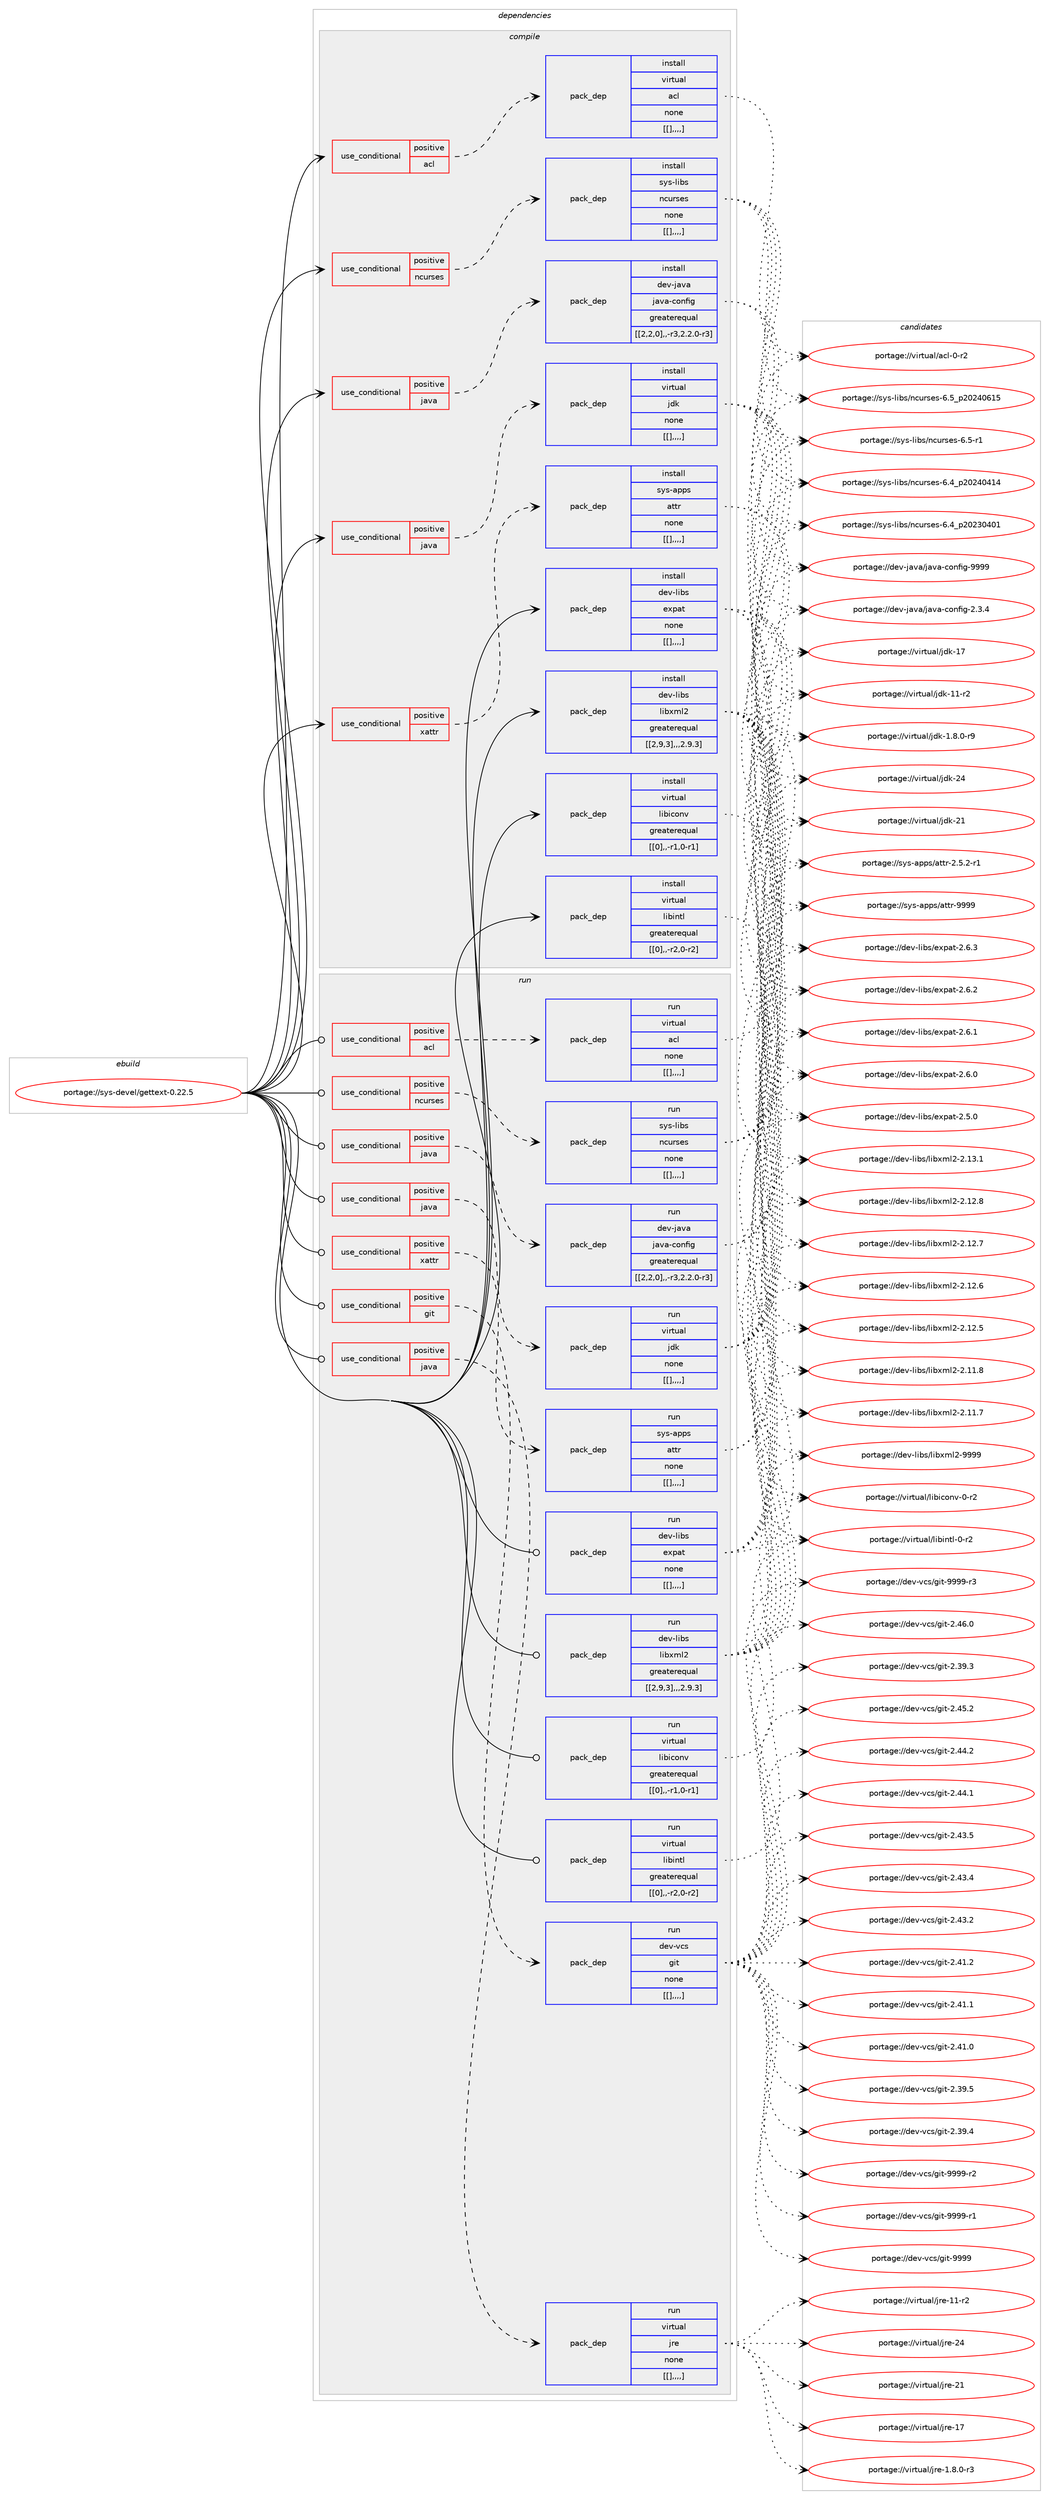 digraph prolog {

# *************
# Graph options
# *************

newrank=true;
concentrate=true;
compound=true;
graph [rankdir=LR,fontname=Helvetica,fontsize=10,ranksep=1.5];#, ranksep=2.5, nodesep=0.2];
edge  [arrowhead=vee];
node  [fontname=Helvetica,fontsize=10];

# **********
# The ebuild
# **********

subgraph cluster_leftcol {
color=gray;
label=<<i>ebuild</i>>;
id [label="portage://sys-devel/gettext-0.22.5", color=red, width=4, href="../sys-devel/gettext-0.22.5.svg"];
}

# ****************
# The dependencies
# ****************

subgraph cluster_midcol {
color=gray;
label=<<i>dependencies</i>>;
subgraph cluster_compile {
fillcolor="#eeeeee";
style=filled;
label=<<i>compile</i>>;
subgraph cond120131 {
dependency452129 [label=<<TABLE BORDER="0" CELLBORDER="1" CELLSPACING="0" CELLPADDING="4"><TR><TD ROWSPAN="3" CELLPADDING="10">use_conditional</TD></TR><TR><TD>positive</TD></TR><TR><TD>acl</TD></TR></TABLE>>, shape=none, color=red];
subgraph pack328917 {
dependency452130 [label=<<TABLE BORDER="0" CELLBORDER="1" CELLSPACING="0" CELLPADDING="4" WIDTH="220"><TR><TD ROWSPAN="6" CELLPADDING="30">pack_dep</TD></TR><TR><TD WIDTH="110">install</TD></TR><TR><TD>virtual</TD></TR><TR><TD>acl</TD></TR><TR><TD>none</TD></TR><TR><TD>[[],,,,]</TD></TR></TABLE>>, shape=none, color=blue];
}
dependency452129:e -> dependency452130:w [weight=20,style="dashed",arrowhead="vee"];
}
id:e -> dependency452129:w [weight=20,style="solid",arrowhead="vee"];
subgraph cond120132 {
dependency452131 [label=<<TABLE BORDER="0" CELLBORDER="1" CELLSPACING="0" CELLPADDING="4"><TR><TD ROWSPAN="3" CELLPADDING="10">use_conditional</TD></TR><TR><TD>positive</TD></TR><TR><TD>java</TD></TR></TABLE>>, shape=none, color=red];
subgraph pack328918 {
dependency452132 [label=<<TABLE BORDER="0" CELLBORDER="1" CELLSPACING="0" CELLPADDING="4" WIDTH="220"><TR><TD ROWSPAN="6" CELLPADDING="30">pack_dep</TD></TR><TR><TD WIDTH="110">install</TD></TR><TR><TD>dev-java</TD></TR><TR><TD>java-config</TD></TR><TR><TD>greaterequal</TD></TR><TR><TD>[[2,2,0],,-r3,2.2.0-r3]</TD></TR></TABLE>>, shape=none, color=blue];
}
dependency452131:e -> dependency452132:w [weight=20,style="dashed",arrowhead="vee"];
}
id:e -> dependency452131:w [weight=20,style="solid",arrowhead="vee"];
subgraph cond120133 {
dependency452133 [label=<<TABLE BORDER="0" CELLBORDER="1" CELLSPACING="0" CELLPADDING="4"><TR><TD ROWSPAN="3" CELLPADDING="10">use_conditional</TD></TR><TR><TD>positive</TD></TR><TR><TD>java</TD></TR></TABLE>>, shape=none, color=red];
subgraph pack328919 {
dependency452134 [label=<<TABLE BORDER="0" CELLBORDER="1" CELLSPACING="0" CELLPADDING="4" WIDTH="220"><TR><TD ROWSPAN="6" CELLPADDING="30">pack_dep</TD></TR><TR><TD WIDTH="110">install</TD></TR><TR><TD>virtual</TD></TR><TR><TD>jdk</TD></TR><TR><TD>none</TD></TR><TR><TD>[[],,,,]</TD></TR></TABLE>>, shape=none, color=blue];
}
dependency452133:e -> dependency452134:w [weight=20,style="dashed",arrowhead="vee"];
}
id:e -> dependency452133:w [weight=20,style="solid",arrowhead="vee"];
subgraph cond120134 {
dependency452135 [label=<<TABLE BORDER="0" CELLBORDER="1" CELLSPACING="0" CELLPADDING="4"><TR><TD ROWSPAN="3" CELLPADDING="10">use_conditional</TD></TR><TR><TD>positive</TD></TR><TR><TD>ncurses</TD></TR></TABLE>>, shape=none, color=red];
subgraph pack328920 {
dependency452136 [label=<<TABLE BORDER="0" CELLBORDER="1" CELLSPACING="0" CELLPADDING="4" WIDTH="220"><TR><TD ROWSPAN="6" CELLPADDING="30">pack_dep</TD></TR><TR><TD WIDTH="110">install</TD></TR><TR><TD>sys-libs</TD></TR><TR><TD>ncurses</TD></TR><TR><TD>none</TD></TR><TR><TD>[[],,,,]</TD></TR></TABLE>>, shape=none, color=blue];
}
dependency452135:e -> dependency452136:w [weight=20,style="dashed",arrowhead="vee"];
}
id:e -> dependency452135:w [weight=20,style="solid",arrowhead="vee"];
subgraph cond120135 {
dependency452137 [label=<<TABLE BORDER="0" CELLBORDER="1" CELLSPACING="0" CELLPADDING="4"><TR><TD ROWSPAN="3" CELLPADDING="10">use_conditional</TD></TR><TR><TD>positive</TD></TR><TR><TD>xattr</TD></TR></TABLE>>, shape=none, color=red];
subgraph pack328921 {
dependency452138 [label=<<TABLE BORDER="0" CELLBORDER="1" CELLSPACING="0" CELLPADDING="4" WIDTH="220"><TR><TD ROWSPAN="6" CELLPADDING="30">pack_dep</TD></TR><TR><TD WIDTH="110">install</TD></TR><TR><TD>sys-apps</TD></TR><TR><TD>attr</TD></TR><TR><TD>none</TD></TR><TR><TD>[[],,,,]</TD></TR></TABLE>>, shape=none, color=blue];
}
dependency452137:e -> dependency452138:w [weight=20,style="dashed",arrowhead="vee"];
}
id:e -> dependency452137:w [weight=20,style="solid",arrowhead="vee"];
subgraph pack328922 {
dependency452139 [label=<<TABLE BORDER="0" CELLBORDER="1" CELLSPACING="0" CELLPADDING="4" WIDTH="220"><TR><TD ROWSPAN="6" CELLPADDING="30">pack_dep</TD></TR><TR><TD WIDTH="110">install</TD></TR><TR><TD>dev-libs</TD></TR><TR><TD>expat</TD></TR><TR><TD>none</TD></TR><TR><TD>[[],,,,]</TD></TR></TABLE>>, shape=none, color=blue];
}
id:e -> dependency452139:w [weight=20,style="solid",arrowhead="vee"];
subgraph pack328923 {
dependency452140 [label=<<TABLE BORDER="0" CELLBORDER="1" CELLSPACING="0" CELLPADDING="4" WIDTH="220"><TR><TD ROWSPAN="6" CELLPADDING="30">pack_dep</TD></TR><TR><TD WIDTH="110">install</TD></TR><TR><TD>dev-libs</TD></TR><TR><TD>libxml2</TD></TR><TR><TD>greaterequal</TD></TR><TR><TD>[[2,9,3],,,2.9.3]</TD></TR></TABLE>>, shape=none, color=blue];
}
id:e -> dependency452140:w [weight=20,style="solid",arrowhead="vee"];
subgraph pack328924 {
dependency452141 [label=<<TABLE BORDER="0" CELLBORDER="1" CELLSPACING="0" CELLPADDING="4" WIDTH="220"><TR><TD ROWSPAN="6" CELLPADDING="30">pack_dep</TD></TR><TR><TD WIDTH="110">install</TD></TR><TR><TD>virtual</TD></TR><TR><TD>libiconv</TD></TR><TR><TD>greaterequal</TD></TR><TR><TD>[[0],,-r1,0-r1]</TD></TR></TABLE>>, shape=none, color=blue];
}
id:e -> dependency452141:w [weight=20,style="solid",arrowhead="vee"];
subgraph pack328925 {
dependency452142 [label=<<TABLE BORDER="0" CELLBORDER="1" CELLSPACING="0" CELLPADDING="4" WIDTH="220"><TR><TD ROWSPAN="6" CELLPADDING="30">pack_dep</TD></TR><TR><TD WIDTH="110">install</TD></TR><TR><TD>virtual</TD></TR><TR><TD>libintl</TD></TR><TR><TD>greaterequal</TD></TR><TR><TD>[[0],,-r2,0-r2]</TD></TR></TABLE>>, shape=none, color=blue];
}
id:e -> dependency452142:w [weight=20,style="solid",arrowhead="vee"];
}
subgraph cluster_compileandrun {
fillcolor="#eeeeee";
style=filled;
label=<<i>compile and run</i>>;
}
subgraph cluster_run {
fillcolor="#eeeeee";
style=filled;
label=<<i>run</i>>;
subgraph cond120136 {
dependency452143 [label=<<TABLE BORDER="0" CELLBORDER="1" CELLSPACING="0" CELLPADDING="4"><TR><TD ROWSPAN="3" CELLPADDING="10">use_conditional</TD></TR><TR><TD>positive</TD></TR><TR><TD>acl</TD></TR></TABLE>>, shape=none, color=red];
subgraph pack328926 {
dependency452144 [label=<<TABLE BORDER="0" CELLBORDER="1" CELLSPACING="0" CELLPADDING="4" WIDTH="220"><TR><TD ROWSPAN="6" CELLPADDING="30">pack_dep</TD></TR><TR><TD WIDTH="110">run</TD></TR><TR><TD>virtual</TD></TR><TR><TD>acl</TD></TR><TR><TD>none</TD></TR><TR><TD>[[],,,,]</TD></TR></TABLE>>, shape=none, color=blue];
}
dependency452143:e -> dependency452144:w [weight=20,style="dashed",arrowhead="vee"];
}
id:e -> dependency452143:w [weight=20,style="solid",arrowhead="odot"];
subgraph cond120137 {
dependency452145 [label=<<TABLE BORDER="0" CELLBORDER="1" CELLSPACING="0" CELLPADDING="4"><TR><TD ROWSPAN="3" CELLPADDING="10">use_conditional</TD></TR><TR><TD>positive</TD></TR><TR><TD>git</TD></TR></TABLE>>, shape=none, color=red];
subgraph pack328927 {
dependency452146 [label=<<TABLE BORDER="0" CELLBORDER="1" CELLSPACING="0" CELLPADDING="4" WIDTH="220"><TR><TD ROWSPAN="6" CELLPADDING="30">pack_dep</TD></TR><TR><TD WIDTH="110">run</TD></TR><TR><TD>dev-vcs</TD></TR><TR><TD>git</TD></TR><TR><TD>none</TD></TR><TR><TD>[[],,,,]</TD></TR></TABLE>>, shape=none, color=blue];
}
dependency452145:e -> dependency452146:w [weight=20,style="dashed",arrowhead="vee"];
}
id:e -> dependency452145:w [weight=20,style="solid",arrowhead="odot"];
subgraph cond120138 {
dependency452147 [label=<<TABLE BORDER="0" CELLBORDER="1" CELLSPACING="0" CELLPADDING="4"><TR><TD ROWSPAN="3" CELLPADDING="10">use_conditional</TD></TR><TR><TD>positive</TD></TR><TR><TD>java</TD></TR></TABLE>>, shape=none, color=red];
subgraph pack328928 {
dependency452148 [label=<<TABLE BORDER="0" CELLBORDER="1" CELLSPACING="0" CELLPADDING="4" WIDTH="220"><TR><TD ROWSPAN="6" CELLPADDING="30">pack_dep</TD></TR><TR><TD WIDTH="110">run</TD></TR><TR><TD>dev-java</TD></TR><TR><TD>java-config</TD></TR><TR><TD>greaterequal</TD></TR><TR><TD>[[2,2,0],,-r3,2.2.0-r3]</TD></TR></TABLE>>, shape=none, color=blue];
}
dependency452147:e -> dependency452148:w [weight=20,style="dashed",arrowhead="vee"];
}
id:e -> dependency452147:w [weight=20,style="solid",arrowhead="odot"];
subgraph cond120139 {
dependency452149 [label=<<TABLE BORDER="0" CELLBORDER="1" CELLSPACING="0" CELLPADDING="4"><TR><TD ROWSPAN="3" CELLPADDING="10">use_conditional</TD></TR><TR><TD>positive</TD></TR><TR><TD>java</TD></TR></TABLE>>, shape=none, color=red];
subgraph pack328929 {
dependency452150 [label=<<TABLE BORDER="0" CELLBORDER="1" CELLSPACING="0" CELLPADDING="4" WIDTH="220"><TR><TD ROWSPAN="6" CELLPADDING="30">pack_dep</TD></TR><TR><TD WIDTH="110">run</TD></TR><TR><TD>virtual</TD></TR><TR><TD>jdk</TD></TR><TR><TD>none</TD></TR><TR><TD>[[],,,,]</TD></TR></TABLE>>, shape=none, color=blue];
}
dependency452149:e -> dependency452150:w [weight=20,style="dashed",arrowhead="vee"];
}
id:e -> dependency452149:w [weight=20,style="solid",arrowhead="odot"];
subgraph cond120140 {
dependency452151 [label=<<TABLE BORDER="0" CELLBORDER="1" CELLSPACING="0" CELLPADDING="4"><TR><TD ROWSPAN="3" CELLPADDING="10">use_conditional</TD></TR><TR><TD>positive</TD></TR><TR><TD>java</TD></TR></TABLE>>, shape=none, color=red];
subgraph pack328930 {
dependency452152 [label=<<TABLE BORDER="0" CELLBORDER="1" CELLSPACING="0" CELLPADDING="4" WIDTH="220"><TR><TD ROWSPAN="6" CELLPADDING="30">pack_dep</TD></TR><TR><TD WIDTH="110">run</TD></TR><TR><TD>virtual</TD></TR><TR><TD>jre</TD></TR><TR><TD>none</TD></TR><TR><TD>[[],,,,]</TD></TR></TABLE>>, shape=none, color=blue];
}
dependency452151:e -> dependency452152:w [weight=20,style="dashed",arrowhead="vee"];
}
id:e -> dependency452151:w [weight=20,style="solid",arrowhead="odot"];
subgraph cond120141 {
dependency452153 [label=<<TABLE BORDER="0" CELLBORDER="1" CELLSPACING="0" CELLPADDING="4"><TR><TD ROWSPAN="3" CELLPADDING="10">use_conditional</TD></TR><TR><TD>positive</TD></TR><TR><TD>ncurses</TD></TR></TABLE>>, shape=none, color=red];
subgraph pack328931 {
dependency452154 [label=<<TABLE BORDER="0" CELLBORDER="1" CELLSPACING="0" CELLPADDING="4" WIDTH="220"><TR><TD ROWSPAN="6" CELLPADDING="30">pack_dep</TD></TR><TR><TD WIDTH="110">run</TD></TR><TR><TD>sys-libs</TD></TR><TR><TD>ncurses</TD></TR><TR><TD>none</TD></TR><TR><TD>[[],,,,]</TD></TR></TABLE>>, shape=none, color=blue];
}
dependency452153:e -> dependency452154:w [weight=20,style="dashed",arrowhead="vee"];
}
id:e -> dependency452153:w [weight=20,style="solid",arrowhead="odot"];
subgraph cond120142 {
dependency452155 [label=<<TABLE BORDER="0" CELLBORDER="1" CELLSPACING="0" CELLPADDING="4"><TR><TD ROWSPAN="3" CELLPADDING="10">use_conditional</TD></TR><TR><TD>positive</TD></TR><TR><TD>xattr</TD></TR></TABLE>>, shape=none, color=red];
subgraph pack328932 {
dependency452156 [label=<<TABLE BORDER="0" CELLBORDER="1" CELLSPACING="0" CELLPADDING="4" WIDTH="220"><TR><TD ROWSPAN="6" CELLPADDING="30">pack_dep</TD></TR><TR><TD WIDTH="110">run</TD></TR><TR><TD>sys-apps</TD></TR><TR><TD>attr</TD></TR><TR><TD>none</TD></TR><TR><TD>[[],,,,]</TD></TR></TABLE>>, shape=none, color=blue];
}
dependency452155:e -> dependency452156:w [weight=20,style="dashed",arrowhead="vee"];
}
id:e -> dependency452155:w [weight=20,style="solid",arrowhead="odot"];
subgraph pack328933 {
dependency452157 [label=<<TABLE BORDER="0" CELLBORDER="1" CELLSPACING="0" CELLPADDING="4" WIDTH="220"><TR><TD ROWSPAN="6" CELLPADDING="30">pack_dep</TD></TR><TR><TD WIDTH="110">run</TD></TR><TR><TD>dev-libs</TD></TR><TR><TD>expat</TD></TR><TR><TD>none</TD></TR><TR><TD>[[],,,,]</TD></TR></TABLE>>, shape=none, color=blue];
}
id:e -> dependency452157:w [weight=20,style="solid",arrowhead="odot"];
subgraph pack328934 {
dependency452158 [label=<<TABLE BORDER="0" CELLBORDER="1" CELLSPACING="0" CELLPADDING="4" WIDTH="220"><TR><TD ROWSPAN="6" CELLPADDING="30">pack_dep</TD></TR><TR><TD WIDTH="110">run</TD></TR><TR><TD>dev-libs</TD></TR><TR><TD>libxml2</TD></TR><TR><TD>greaterequal</TD></TR><TR><TD>[[2,9,3],,,2.9.3]</TD></TR></TABLE>>, shape=none, color=blue];
}
id:e -> dependency452158:w [weight=20,style="solid",arrowhead="odot"];
subgraph pack328935 {
dependency452159 [label=<<TABLE BORDER="0" CELLBORDER="1" CELLSPACING="0" CELLPADDING="4" WIDTH="220"><TR><TD ROWSPAN="6" CELLPADDING="30">pack_dep</TD></TR><TR><TD WIDTH="110">run</TD></TR><TR><TD>virtual</TD></TR><TR><TD>libiconv</TD></TR><TR><TD>greaterequal</TD></TR><TR><TD>[[0],,-r1,0-r1]</TD></TR></TABLE>>, shape=none, color=blue];
}
id:e -> dependency452159:w [weight=20,style="solid",arrowhead="odot"];
subgraph pack328936 {
dependency452160 [label=<<TABLE BORDER="0" CELLBORDER="1" CELLSPACING="0" CELLPADDING="4" WIDTH="220"><TR><TD ROWSPAN="6" CELLPADDING="30">pack_dep</TD></TR><TR><TD WIDTH="110">run</TD></TR><TR><TD>virtual</TD></TR><TR><TD>libintl</TD></TR><TR><TD>greaterequal</TD></TR><TR><TD>[[0],,-r2,0-r2]</TD></TR></TABLE>>, shape=none, color=blue];
}
id:e -> dependency452160:w [weight=20,style="solid",arrowhead="odot"];
}
}

# **************
# The candidates
# **************

subgraph cluster_choices {
rank=same;
color=gray;
label=<<i>candidates</i>>;

subgraph choice328917 {
color=black;
nodesep=1;
choice1181051141161179710847979910845484511450 [label="portage://virtual/acl-0-r2", color=red, width=4,href="../virtual/acl-0-r2.svg"];
dependency452130:e -> choice1181051141161179710847979910845484511450:w [style=dotted,weight="100"];
}
subgraph choice328918 {
color=black;
nodesep=1;
choice10010111845106971189747106971189745991111101021051034557575757 [label="portage://dev-java/java-config-9999", color=red, width=4,href="../dev-java/java-config-9999.svg"];
choice1001011184510697118974710697118974599111110102105103455046514652 [label="portage://dev-java/java-config-2.3.4", color=red, width=4,href="../dev-java/java-config-2.3.4.svg"];
dependency452132:e -> choice10010111845106971189747106971189745991111101021051034557575757:w [style=dotted,weight="100"];
dependency452132:e -> choice1001011184510697118974710697118974599111110102105103455046514652:w [style=dotted,weight="100"];
}
subgraph choice328919 {
color=black;
nodesep=1;
choice1181051141161179710847106100107455052 [label="portage://virtual/jdk-24", color=red, width=4,href="../virtual/jdk-24.svg"];
choice1181051141161179710847106100107455049 [label="portage://virtual/jdk-21", color=red, width=4,href="../virtual/jdk-21.svg"];
choice1181051141161179710847106100107454955 [label="portage://virtual/jdk-17", color=red, width=4,href="../virtual/jdk-17.svg"];
choice11810511411611797108471061001074549494511450 [label="portage://virtual/jdk-11-r2", color=red, width=4,href="../virtual/jdk-11-r2.svg"];
choice11810511411611797108471061001074549465646484511457 [label="portage://virtual/jdk-1.8.0-r9", color=red, width=4,href="../virtual/jdk-1.8.0-r9.svg"];
dependency452134:e -> choice1181051141161179710847106100107455052:w [style=dotted,weight="100"];
dependency452134:e -> choice1181051141161179710847106100107455049:w [style=dotted,weight="100"];
dependency452134:e -> choice1181051141161179710847106100107454955:w [style=dotted,weight="100"];
dependency452134:e -> choice11810511411611797108471061001074549494511450:w [style=dotted,weight="100"];
dependency452134:e -> choice11810511411611797108471061001074549465646484511457:w [style=dotted,weight="100"];
}
subgraph choice328920 {
color=black;
nodesep=1;
choice1151211154510810598115471109911711411510111545544653951125048505248544953 [label="portage://sys-libs/ncurses-6.5_p20240615", color=red, width=4,href="../sys-libs/ncurses-6.5_p20240615.svg"];
choice11512111545108105981154711099117114115101115455446534511449 [label="portage://sys-libs/ncurses-6.5-r1", color=red, width=4,href="../sys-libs/ncurses-6.5-r1.svg"];
choice1151211154510810598115471109911711411510111545544652951125048505248524952 [label="portage://sys-libs/ncurses-6.4_p20240414", color=red, width=4,href="../sys-libs/ncurses-6.4_p20240414.svg"];
choice1151211154510810598115471109911711411510111545544652951125048505148524849 [label="portage://sys-libs/ncurses-6.4_p20230401", color=red, width=4,href="../sys-libs/ncurses-6.4_p20230401.svg"];
dependency452136:e -> choice1151211154510810598115471109911711411510111545544653951125048505248544953:w [style=dotted,weight="100"];
dependency452136:e -> choice11512111545108105981154711099117114115101115455446534511449:w [style=dotted,weight="100"];
dependency452136:e -> choice1151211154510810598115471109911711411510111545544652951125048505248524952:w [style=dotted,weight="100"];
dependency452136:e -> choice1151211154510810598115471109911711411510111545544652951125048505148524849:w [style=dotted,weight="100"];
}
subgraph choice328921 {
color=black;
nodesep=1;
choice115121115459711211211547971161161144557575757 [label="portage://sys-apps/attr-9999", color=red, width=4,href="../sys-apps/attr-9999.svg"];
choice115121115459711211211547971161161144550465346504511449 [label="portage://sys-apps/attr-2.5.2-r1", color=red, width=4,href="../sys-apps/attr-2.5.2-r1.svg"];
dependency452138:e -> choice115121115459711211211547971161161144557575757:w [style=dotted,weight="100"];
dependency452138:e -> choice115121115459711211211547971161161144550465346504511449:w [style=dotted,weight="100"];
}
subgraph choice328922 {
color=black;
nodesep=1;
choice10010111845108105981154710112011297116455046544651 [label="portage://dev-libs/expat-2.6.3", color=red, width=4,href="../dev-libs/expat-2.6.3.svg"];
choice10010111845108105981154710112011297116455046544650 [label="portage://dev-libs/expat-2.6.2", color=red, width=4,href="../dev-libs/expat-2.6.2.svg"];
choice10010111845108105981154710112011297116455046544649 [label="portage://dev-libs/expat-2.6.1", color=red, width=4,href="../dev-libs/expat-2.6.1.svg"];
choice10010111845108105981154710112011297116455046544648 [label="portage://dev-libs/expat-2.6.0", color=red, width=4,href="../dev-libs/expat-2.6.0.svg"];
choice10010111845108105981154710112011297116455046534648 [label="portage://dev-libs/expat-2.5.0", color=red, width=4,href="../dev-libs/expat-2.5.0.svg"];
dependency452139:e -> choice10010111845108105981154710112011297116455046544651:w [style=dotted,weight="100"];
dependency452139:e -> choice10010111845108105981154710112011297116455046544650:w [style=dotted,weight="100"];
dependency452139:e -> choice10010111845108105981154710112011297116455046544649:w [style=dotted,weight="100"];
dependency452139:e -> choice10010111845108105981154710112011297116455046544648:w [style=dotted,weight="100"];
dependency452139:e -> choice10010111845108105981154710112011297116455046534648:w [style=dotted,weight="100"];
}
subgraph choice328923 {
color=black;
nodesep=1;
choice10010111845108105981154710810598120109108504557575757 [label="portage://dev-libs/libxml2-9999", color=red, width=4,href="../dev-libs/libxml2-9999.svg"];
choice100101118451081059811547108105981201091085045504649514649 [label="portage://dev-libs/libxml2-2.13.1", color=red, width=4,href="../dev-libs/libxml2-2.13.1.svg"];
choice100101118451081059811547108105981201091085045504649504656 [label="portage://dev-libs/libxml2-2.12.8", color=red, width=4,href="../dev-libs/libxml2-2.12.8.svg"];
choice100101118451081059811547108105981201091085045504649504655 [label="portage://dev-libs/libxml2-2.12.7", color=red, width=4,href="../dev-libs/libxml2-2.12.7.svg"];
choice100101118451081059811547108105981201091085045504649504654 [label="portage://dev-libs/libxml2-2.12.6", color=red, width=4,href="../dev-libs/libxml2-2.12.6.svg"];
choice100101118451081059811547108105981201091085045504649504653 [label="portage://dev-libs/libxml2-2.12.5", color=red, width=4,href="../dev-libs/libxml2-2.12.5.svg"];
choice100101118451081059811547108105981201091085045504649494656 [label="portage://dev-libs/libxml2-2.11.8", color=red, width=4,href="../dev-libs/libxml2-2.11.8.svg"];
choice100101118451081059811547108105981201091085045504649494655 [label="portage://dev-libs/libxml2-2.11.7", color=red, width=4,href="../dev-libs/libxml2-2.11.7.svg"];
dependency452140:e -> choice10010111845108105981154710810598120109108504557575757:w [style=dotted,weight="100"];
dependency452140:e -> choice100101118451081059811547108105981201091085045504649514649:w [style=dotted,weight="100"];
dependency452140:e -> choice100101118451081059811547108105981201091085045504649504656:w [style=dotted,weight="100"];
dependency452140:e -> choice100101118451081059811547108105981201091085045504649504655:w [style=dotted,weight="100"];
dependency452140:e -> choice100101118451081059811547108105981201091085045504649504654:w [style=dotted,weight="100"];
dependency452140:e -> choice100101118451081059811547108105981201091085045504649504653:w [style=dotted,weight="100"];
dependency452140:e -> choice100101118451081059811547108105981201091085045504649494656:w [style=dotted,weight="100"];
dependency452140:e -> choice100101118451081059811547108105981201091085045504649494655:w [style=dotted,weight="100"];
}
subgraph choice328924 {
color=black;
nodesep=1;
choice1181051141161179710847108105981059911111011845484511450 [label="portage://virtual/libiconv-0-r2", color=red, width=4,href="../virtual/libiconv-0-r2.svg"];
dependency452141:e -> choice1181051141161179710847108105981059911111011845484511450:w [style=dotted,weight="100"];
}
subgraph choice328925 {
color=black;
nodesep=1;
choice11810511411611797108471081059810511011610845484511450 [label="portage://virtual/libintl-0-r2", color=red, width=4,href="../virtual/libintl-0-r2.svg"];
dependency452142:e -> choice11810511411611797108471081059810511011610845484511450:w [style=dotted,weight="100"];
}
subgraph choice328926 {
color=black;
nodesep=1;
choice1181051141161179710847979910845484511450 [label="portage://virtual/acl-0-r2", color=red, width=4,href="../virtual/acl-0-r2.svg"];
dependency452144:e -> choice1181051141161179710847979910845484511450:w [style=dotted,weight="100"];
}
subgraph choice328927 {
color=black;
nodesep=1;
choice10010111845118991154710310511645575757574511451 [label="portage://dev-vcs/git-9999-r3", color=red, width=4,href="../dev-vcs/git-9999-r3.svg"];
choice10010111845118991154710310511645575757574511450 [label="portage://dev-vcs/git-9999-r2", color=red, width=4,href="../dev-vcs/git-9999-r2.svg"];
choice10010111845118991154710310511645575757574511449 [label="portage://dev-vcs/git-9999-r1", color=red, width=4,href="../dev-vcs/git-9999-r1.svg"];
choice1001011184511899115471031051164557575757 [label="portage://dev-vcs/git-9999", color=red, width=4,href="../dev-vcs/git-9999.svg"];
choice10010111845118991154710310511645504652544648 [label="portage://dev-vcs/git-2.46.0", color=red, width=4,href="../dev-vcs/git-2.46.0.svg"];
choice10010111845118991154710310511645504652534650 [label="portage://dev-vcs/git-2.45.2", color=red, width=4,href="../dev-vcs/git-2.45.2.svg"];
choice10010111845118991154710310511645504652524650 [label="portage://dev-vcs/git-2.44.2", color=red, width=4,href="../dev-vcs/git-2.44.2.svg"];
choice10010111845118991154710310511645504652524649 [label="portage://dev-vcs/git-2.44.1", color=red, width=4,href="../dev-vcs/git-2.44.1.svg"];
choice10010111845118991154710310511645504652514653 [label="portage://dev-vcs/git-2.43.5", color=red, width=4,href="../dev-vcs/git-2.43.5.svg"];
choice10010111845118991154710310511645504652514652 [label="portage://dev-vcs/git-2.43.4", color=red, width=4,href="../dev-vcs/git-2.43.4.svg"];
choice10010111845118991154710310511645504652514650 [label="portage://dev-vcs/git-2.43.2", color=red, width=4,href="../dev-vcs/git-2.43.2.svg"];
choice10010111845118991154710310511645504652494650 [label="portage://dev-vcs/git-2.41.2", color=red, width=4,href="../dev-vcs/git-2.41.2.svg"];
choice10010111845118991154710310511645504652494649 [label="portage://dev-vcs/git-2.41.1", color=red, width=4,href="../dev-vcs/git-2.41.1.svg"];
choice10010111845118991154710310511645504652494648 [label="portage://dev-vcs/git-2.41.0", color=red, width=4,href="../dev-vcs/git-2.41.0.svg"];
choice10010111845118991154710310511645504651574653 [label="portage://dev-vcs/git-2.39.5", color=red, width=4,href="../dev-vcs/git-2.39.5.svg"];
choice10010111845118991154710310511645504651574652 [label="portage://dev-vcs/git-2.39.4", color=red, width=4,href="../dev-vcs/git-2.39.4.svg"];
choice10010111845118991154710310511645504651574651 [label="portage://dev-vcs/git-2.39.3", color=red, width=4,href="../dev-vcs/git-2.39.3.svg"];
dependency452146:e -> choice10010111845118991154710310511645575757574511451:w [style=dotted,weight="100"];
dependency452146:e -> choice10010111845118991154710310511645575757574511450:w [style=dotted,weight="100"];
dependency452146:e -> choice10010111845118991154710310511645575757574511449:w [style=dotted,weight="100"];
dependency452146:e -> choice1001011184511899115471031051164557575757:w [style=dotted,weight="100"];
dependency452146:e -> choice10010111845118991154710310511645504652544648:w [style=dotted,weight="100"];
dependency452146:e -> choice10010111845118991154710310511645504652534650:w [style=dotted,weight="100"];
dependency452146:e -> choice10010111845118991154710310511645504652524650:w [style=dotted,weight="100"];
dependency452146:e -> choice10010111845118991154710310511645504652524649:w [style=dotted,weight="100"];
dependency452146:e -> choice10010111845118991154710310511645504652514653:w [style=dotted,weight="100"];
dependency452146:e -> choice10010111845118991154710310511645504652514652:w [style=dotted,weight="100"];
dependency452146:e -> choice10010111845118991154710310511645504652514650:w [style=dotted,weight="100"];
dependency452146:e -> choice10010111845118991154710310511645504652494650:w [style=dotted,weight="100"];
dependency452146:e -> choice10010111845118991154710310511645504652494649:w [style=dotted,weight="100"];
dependency452146:e -> choice10010111845118991154710310511645504652494648:w [style=dotted,weight="100"];
dependency452146:e -> choice10010111845118991154710310511645504651574653:w [style=dotted,weight="100"];
dependency452146:e -> choice10010111845118991154710310511645504651574652:w [style=dotted,weight="100"];
dependency452146:e -> choice10010111845118991154710310511645504651574651:w [style=dotted,weight="100"];
}
subgraph choice328928 {
color=black;
nodesep=1;
choice10010111845106971189747106971189745991111101021051034557575757 [label="portage://dev-java/java-config-9999", color=red, width=4,href="../dev-java/java-config-9999.svg"];
choice1001011184510697118974710697118974599111110102105103455046514652 [label="portage://dev-java/java-config-2.3.4", color=red, width=4,href="../dev-java/java-config-2.3.4.svg"];
dependency452148:e -> choice10010111845106971189747106971189745991111101021051034557575757:w [style=dotted,weight="100"];
dependency452148:e -> choice1001011184510697118974710697118974599111110102105103455046514652:w [style=dotted,weight="100"];
}
subgraph choice328929 {
color=black;
nodesep=1;
choice1181051141161179710847106100107455052 [label="portage://virtual/jdk-24", color=red, width=4,href="../virtual/jdk-24.svg"];
choice1181051141161179710847106100107455049 [label="portage://virtual/jdk-21", color=red, width=4,href="../virtual/jdk-21.svg"];
choice1181051141161179710847106100107454955 [label="portage://virtual/jdk-17", color=red, width=4,href="../virtual/jdk-17.svg"];
choice11810511411611797108471061001074549494511450 [label="portage://virtual/jdk-11-r2", color=red, width=4,href="../virtual/jdk-11-r2.svg"];
choice11810511411611797108471061001074549465646484511457 [label="portage://virtual/jdk-1.8.0-r9", color=red, width=4,href="../virtual/jdk-1.8.0-r9.svg"];
dependency452150:e -> choice1181051141161179710847106100107455052:w [style=dotted,weight="100"];
dependency452150:e -> choice1181051141161179710847106100107455049:w [style=dotted,weight="100"];
dependency452150:e -> choice1181051141161179710847106100107454955:w [style=dotted,weight="100"];
dependency452150:e -> choice11810511411611797108471061001074549494511450:w [style=dotted,weight="100"];
dependency452150:e -> choice11810511411611797108471061001074549465646484511457:w [style=dotted,weight="100"];
}
subgraph choice328930 {
color=black;
nodesep=1;
choice1181051141161179710847106114101455052 [label="portage://virtual/jre-24", color=red, width=4,href="../virtual/jre-24.svg"];
choice1181051141161179710847106114101455049 [label="portage://virtual/jre-21", color=red, width=4,href="../virtual/jre-21.svg"];
choice1181051141161179710847106114101454955 [label="portage://virtual/jre-17", color=red, width=4,href="../virtual/jre-17.svg"];
choice11810511411611797108471061141014549494511450 [label="portage://virtual/jre-11-r2", color=red, width=4,href="../virtual/jre-11-r2.svg"];
choice11810511411611797108471061141014549465646484511451 [label="portage://virtual/jre-1.8.0-r3", color=red, width=4,href="../virtual/jre-1.8.0-r3.svg"];
dependency452152:e -> choice1181051141161179710847106114101455052:w [style=dotted,weight="100"];
dependency452152:e -> choice1181051141161179710847106114101455049:w [style=dotted,weight="100"];
dependency452152:e -> choice1181051141161179710847106114101454955:w [style=dotted,weight="100"];
dependency452152:e -> choice11810511411611797108471061141014549494511450:w [style=dotted,weight="100"];
dependency452152:e -> choice11810511411611797108471061141014549465646484511451:w [style=dotted,weight="100"];
}
subgraph choice328931 {
color=black;
nodesep=1;
choice1151211154510810598115471109911711411510111545544653951125048505248544953 [label="portage://sys-libs/ncurses-6.5_p20240615", color=red, width=4,href="../sys-libs/ncurses-6.5_p20240615.svg"];
choice11512111545108105981154711099117114115101115455446534511449 [label="portage://sys-libs/ncurses-6.5-r1", color=red, width=4,href="../sys-libs/ncurses-6.5-r1.svg"];
choice1151211154510810598115471109911711411510111545544652951125048505248524952 [label="portage://sys-libs/ncurses-6.4_p20240414", color=red, width=4,href="../sys-libs/ncurses-6.4_p20240414.svg"];
choice1151211154510810598115471109911711411510111545544652951125048505148524849 [label="portage://sys-libs/ncurses-6.4_p20230401", color=red, width=4,href="../sys-libs/ncurses-6.4_p20230401.svg"];
dependency452154:e -> choice1151211154510810598115471109911711411510111545544653951125048505248544953:w [style=dotted,weight="100"];
dependency452154:e -> choice11512111545108105981154711099117114115101115455446534511449:w [style=dotted,weight="100"];
dependency452154:e -> choice1151211154510810598115471109911711411510111545544652951125048505248524952:w [style=dotted,weight="100"];
dependency452154:e -> choice1151211154510810598115471109911711411510111545544652951125048505148524849:w [style=dotted,weight="100"];
}
subgraph choice328932 {
color=black;
nodesep=1;
choice115121115459711211211547971161161144557575757 [label="portage://sys-apps/attr-9999", color=red, width=4,href="../sys-apps/attr-9999.svg"];
choice115121115459711211211547971161161144550465346504511449 [label="portage://sys-apps/attr-2.5.2-r1", color=red, width=4,href="../sys-apps/attr-2.5.2-r1.svg"];
dependency452156:e -> choice115121115459711211211547971161161144557575757:w [style=dotted,weight="100"];
dependency452156:e -> choice115121115459711211211547971161161144550465346504511449:w [style=dotted,weight="100"];
}
subgraph choice328933 {
color=black;
nodesep=1;
choice10010111845108105981154710112011297116455046544651 [label="portage://dev-libs/expat-2.6.3", color=red, width=4,href="../dev-libs/expat-2.6.3.svg"];
choice10010111845108105981154710112011297116455046544650 [label="portage://dev-libs/expat-2.6.2", color=red, width=4,href="../dev-libs/expat-2.6.2.svg"];
choice10010111845108105981154710112011297116455046544649 [label="portage://dev-libs/expat-2.6.1", color=red, width=4,href="../dev-libs/expat-2.6.1.svg"];
choice10010111845108105981154710112011297116455046544648 [label="portage://dev-libs/expat-2.6.0", color=red, width=4,href="../dev-libs/expat-2.6.0.svg"];
choice10010111845108105981154710112011297116455046534648 [label="portage://dev-libs/expat-2.5.0", color=red, width=4,href="../dev-libs/expat-2.5.0.svg"];
dependency452157:e -> choice10010111845108105981154710112011297116455046544651:w [style=dotted,weight="100"];
dependency452157:e -> choice10010111845108105981154710112011297116455046544650:w [style=dotted,weight="100"];
dependency452157:e -> choice10010111845108105981154710112011297116455046544649:w [style=dotted,weight="100"];
dependency452157:e -> choice10010111845108105981154710112011297116455046544648:w [style=dotted,weight="100"];
dependency452157:e -> choice10010111845108105981154710112011297116455046534648:w [style=dotted,weight="100"];
}
subgraph choice328934 {
color=black;
nodesep=1;
choice10010111845108105981154710810598120109108504557575757 [label="portage://dev-libs/libxml2-9999", color=red, width=4,href="../dev-libs/libxml2-9999.svg"];
choice100101118451081059811547108105981201091085045504649514649 [label="portage://dev-libs/libxml2-2.13.1", color=red, width=4,href="../dev-libs/libxml2-2.13.1.svg"];
choice100101118451081059811547108105981201091085045504649504656 [label="portage://dev-libs/libxml2-2.12.8", color=red, width=4,href="../dev-libs/libxml2-2.12.8.svg"];
choice100101118451081059811547108105981201091085045504649504655 [label="portage://dev-libs/libxml2-2.12.7", color=red, width=4,href="../dev-libs/libxml2-2.12.7.svg"];
choice100101118451081059811547108105981201091085045504649504654 [label="portage://dev-libs/libxml2-2.12.6", color=red, width=4,href="../dev-libs/libxml2-2.12.6.svg"];
choice100101118451081059811547108105981201091085045504649504653 [label="portage://dev-libs/libxml2-2.12.5", color=red, width=4,href="../dev-libs/libxml2-2.12.5.svg"];
choice100101118451081059811547108105981201091085045504649494656 [label="portage://dev-libs/libxml2-2.11.8", color=red, width=4,href="../dev-libs/libxml2-2.11.8.svg"];
choice100101118451081059811547108105981201091085045504649494655 [label="portage://dev-libs/libxml2-2.11.7", color=red, width=4,href="../dev-libs/libxml2-2.11.7.svg"];
dependency452158:e -> choice10010111845108105981154710810598120109108504557575757:w [style=dotted,weight="100"];
dependency452158:e -> choice100101118451081059811547108105981201091085045504649514649:w [style=dotted,weight="100"];
dependency452158:e -> choice100101118451081059811547108105981201091085045504649504656:w [style=dotted,weight="100"];
dependency452158:e -> choice100101118451081059811547108105981201091085045504649504655:w [style=dotted,weight="100"];
dependency452158:e -> choice100101118451081059811547108105981201091085045504649504654:w [style=dotted,weight="100"];
dependency452158:e -> choice100101118451081059811547108105981201091085045504649504653:w [style=dotted,weight="100"];
dependency452158:e -> choice100101118451081059811547108105981201091085045504649494656:w [style=dotted,weight="100"];
dependency452158:e -> choice100101118451081059811547108105981201091085045504649494655:w [style=dotted,weight="100"];
}
subgraph choice328935 {
color=black;
nodesep=1;
choice1181051141161179710847108105981059911111011845484511450 [label="portage://virtual/libiconv-0-r2", color=red, width=4,href="../virtual/libiconv-0-r2.svg"];
dependency452159:e -> choice1181051141161179710847108105981059911111011845484511450:w [style=dotted,weight="100"];
}
subgraph choice328936 {
color=black;
nodesep=1;
choice11810511411611797108471081059810511011610845484511450 [label="portage://virtual/libintl-0-r2", color=red, width=4,href="../virtual/libintl-0-r2.svg"];
dependency452160:e -> choice11810511411611797108471081059810511011610845484511450:w [style=dotted,weight="100"];
}
}

}
